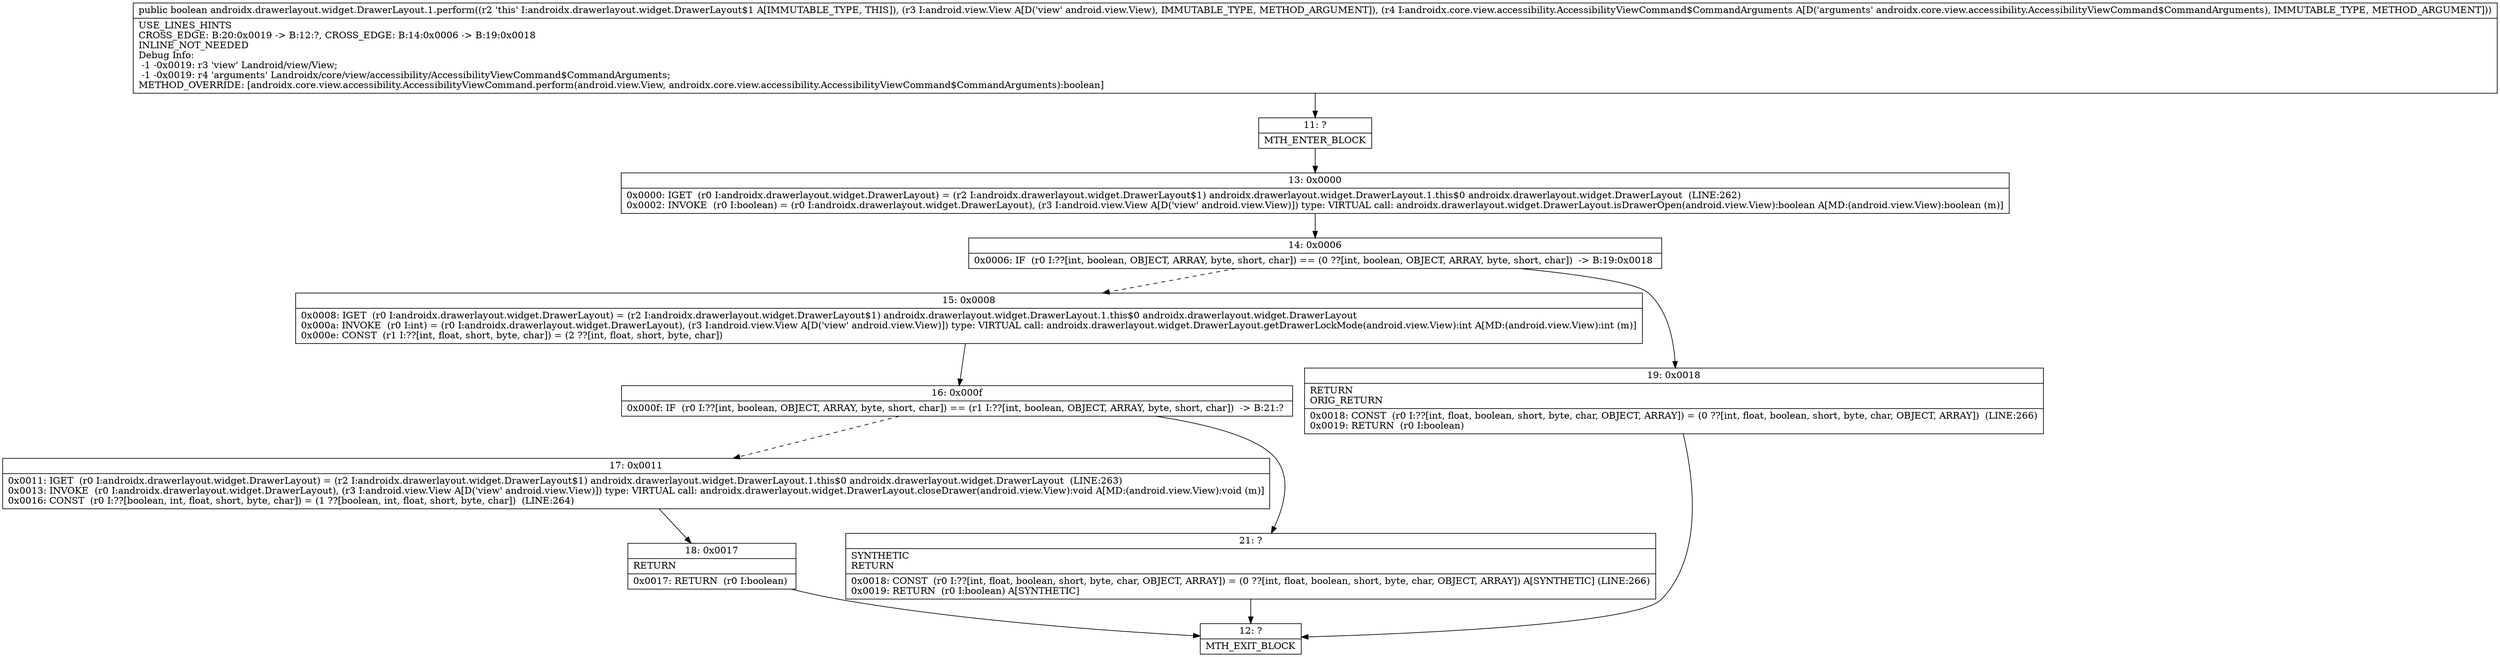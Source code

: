 digraph "CFG forandroidx.drawerlayout.widget.DrawerLayout.1.perform(Landroid\/view\/View;Landroidx\/core\/view\/accessibility\/AccessibilityViewCommand$CommandArguments;)Z" {
Node_11 [shape=record,label="{11\:\ ?|MTH_ENTER_BLOCK\l}"];
Node_13 [shape=record,label="{13\:\ 0x0000|0x0000: IGET  (r0 I:androidx.drawerlayout.widget.DrawerLayout) = (r2 I:androidx.drawerlayout.widget.DrawerLayout$1) androidx.drawerlayout.widget.DrawerLayout.1.this$0 androidx.drawerlayout.widget.DrawerLayout  (LINE:262)\l0x0002: INVOKE  (r0 I:boolean) = (r0 I:androidx.drawerlayout.widget.DrawerLayout), (r3 I:android.view.View A[D('view' android.view.View)]) type: VIRTUAL call: androidx.drawerlayout.widget.DrawerLayout.isDrawerOpen(android.view.View):boolean A[MD:(android.view.View):boolean (m)]\l}"];
Node_14 [shape=record,label="{14\:\ 0x0006|0x0006: IF  (r0 I:??[int, boolean, OBJECT, ARRAY, byte, short, char]) == (0 ??[int, boolean, OBJECT, ARRAY, byte, short, char])  \-\> B:19:0x0018 \l}"];
Node_15 [shape=record,label="{15\:\ 0x0008|0x0008: IGET  (r0 I:androidx.drawerlayout.widget.DrawerLayout) = (r2 I:androidx.drawerlayout.widget.DrawerLayout$1) androidx.drawerlayout.widget.DrawerLayout.1.this$0 androidx.drawerlayout.widget.DrawerLayout \l0x000a: INVOKE  (r0 I:int) = (r0 I:androidx.drawerlayout.widget.DrawerLayout), (r3 I:android.view.View A[D('view' android.view.View)]) type: VIRTUAL call: androidx.drawerlayout.widget.DrawerLayout.getDrawerLockMode(android.view.View):int A[MD:(android.view.View):int (m)]\l0x000e: CONST  (r1 I:??[int, float, short, byte, char]) = (2 ??[int, float, short, byte, char]) \l}"];
Node_16 [shape=record,label="{16\:\ 0x000f|0x000f: IF  (r0 I:??[int, boolean, OBJECT, ARRAY, byte, short, char]) == (r1 I:??[int, boolean, OBJECT, ARRAY, byte, short, char])  \-\> B:21:? \l}"];
Node_17 [shape=record,label="{17\:\ 0x0011|0x0011: IGET  (r0 I:androidx.drawerlayout.widget.DrawerLayout) = (r2 I:androidx.drawerlayout.widget.DrawerLayout$1) androidx.drawerlayout.widget.DrawerLayout.1.this$0 androidx.drawerlayout.widget.DrawerLayout  (LINE:263)\l0x0013: INVOKE  (r0 I:androidx.drawerlayout.widget.DrawerLayout), (r3 I:android.view.View A[D('view' android.view.View)]) type: VIRTUAL call: androidx.drawerlayout.widget.DrawerLayout.closeDrawer(android.view.View):void A[MD:(android.view.View):void (m)]\l0x0016: CONST  (r0 I:??[boolean, int, float, short, byte, char]) = (1 ??[boolean, int, float, short, byte, char])  (LINE:264)\l}"];
Node_18 [shape=record,label="{18\:\ 0x0017|RETURN\l|0x0017: RETURN  (r0 I:boolean) \l}"];
Node_12 [shape=record,label="{12\:\ ?|MTH_EXIT_BLOCK\l}"];
Node_21 [shape=record,label="{21\:\ ?|SYNTHETIC\lRETURN\l|0x0018: CONST  (r0 I:??[int, float, boolean, short, byte, char, OBJECT, ARRAY]) = (0 ??[int, float, boolean, short, byte, char, OBJECT, ARRAY]) A[SYNTHETIC] (LINE:266)\l0x0019: RETURN  (r0 I:boolean) A[SYNTHETIC]\l}"];
Node_19 [shape=record,label="{19\:\ 0x0018|RETURN\lORIG_RETURN\l|0x0018: CONST  (r0 I:??[int, float, boolean, short, byte, char, OBJECT, ARRAY]) = (0 ??[int, float, boolean, short, byte, char, OBJECT, ARRAY])  (LINE:266)\l0x0019: RETURN  (r0 I:boolean) \l}"];
MethodNode[shape=record,label="{public boolean androidx.drawerlayout.widget.DrawerLayout.1.perform((r2 'this' I:androidx.drawerlayout.widget.DrawerLayout$1 A[IMMUTABLE_TYPE, THIS]), (r3 I:android.view.View A[D('view' android.view.View), IMMUTABLE_TYPE, METHOD_ARGUMENT]), (r4 I:androidx.core.view.accessibility.AccessibilityViewCommand$CommandArguments A[D('arguments' androidx.core.view.accessibility.AccessibilityViewCommand$CommandArguments), IMMUTABLE_TYPE, METHOD_ARGUMENT]))  | USE_LINES_HINTS\lCROSS_EDGE: B:20:0x0019 \-\> B:12:?, CROSS_EDGE: B:14:0x0006 \-\> B:19:0x0018\lINLINE_NOT_NEEDED\lDebug Info:\l  \-1 \-0x0019: r3 'view' Landroid\/view\/View;\l  \-1 \-0x0019: r4 'arguments' Landroidx\/core\/view\/accessibility\/AccessibilityViewCommand$CommandArguments;\lMETHOD_OVERRIDE: [androidx.core.view.accessibility.AccessibilityViewCommand.perform(android.view.View, androidx.core.view.accessibility.AccessibilityViewCommand$CommandArguments):boolean]\l}"];
MethodNode -> Node_11;Node_11 -> Node_13;
Node_13 -> Node_14;
Node_14 -> Node_15[style=dashed];
Node_14 -> Node_19;
Node_15 -> Node_16;
Node_16 -> Node_17[style=dashed];
Node_16 -> Node_21;
Node_17 -> Node_18;
Node_18 -> Node_12;
Node_21 -> Node_12;
Node_19 -> Node_12;
}

